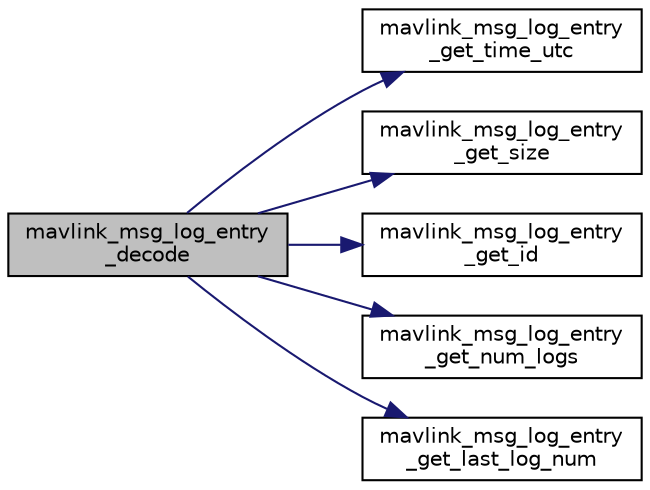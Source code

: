 digraph "mavlink_msg_log_entry_decode"
{
 // INTERACTIVE_SVG=YES
  edge [fontname="Helvetica",fontsize="10",labelfontname="Helvetica",labelfontsize="10"];
  node [fontname="Helvetica",fontsize="10",shape=record];
  rankdir="LR";
  Node1 [label="mavlink_msg_log_entry\l_decode",height=0.2,width=0.4,color="black", fillcolor="grey75", style="filled" fontcolor="black"];
  Node1 -> Node2 [color="midnightblue",fontsize="10",style="solid",fontname="Helvetica"];
  Node2 [label="mavlink_msg_log_entry\l_get_time_utc",height=0.2,width=0.4,color="black", fillcolor="white", style="filled",URL="$mavlink__msg__log__entry_8h.html#a25e6e41cbfebe8fc7ace31e7d79069b9",tooltip="Get field time_utc from log_entry message. "];
  Node1 -> Node3 [color="midnightblue",fontsize="10",style="solid",fontname="Helvetica"];
  Node3 [label="mavlink_msg_log_entry\l_get_size",height=0.2,width=0.4,color="black", fillcolor="white", style="filled",URL="$mavlink__msg__log__entry_8h.html#a117408da0841b76fb085cb70623f3841",tooltip="Get field size from log_entry message. "];
  Node1 -> Node4 [color="midnightblue",fontsize="10",style="solid",fontname="Helvetica"];
  Node4 [label="mavlink_msg_log_entry\l_get_id",height=0.2,width=0.4,color="black", fillcolor="white", style="filled",URL="$mavlink__msg__log__entry_8h.html#a87a8952d670194ae3e5c9c1253be8b3b",tooltip="Send a log_entry message. "];
  Node1 -> Node5 [color="midnightblue",fontsize="10",style="solid",fontname="Helvetica"];
  Node5 [label="mavlink_msg_log_entry\l_get_num_logs",height=0.2,width=0.4,color="black", fillcolor="white", style="filled",URL="$mavlink__msg__log__entry_8h.html#ad48a8b187194825ec2fabc9c58736c45",tooltip="Get field num_logs from log_entry message. "];
  Node1 -> Node6 [color="midnightblue",fontsize="10",style="solid",fontname="Helvetica"];
  Node6 [label="mavlink_msg_log_entry\l_get_last_log_num",height=0.2,width=0.4,color="black", fillcolor="white", style="filled",URL="$mavlink__msg__log__entry_8h.html#a30e95d52cd2e497c35153ffd60800ab3",tooltip="Get field last_log_num from log_entry message. "];
}
